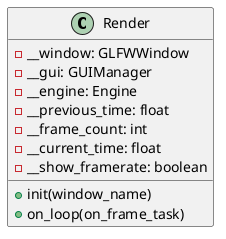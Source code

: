 @startuml
class Render {
    - __window: GLFWWindow
    - __gui: GUIManager
    - __engine: Engine
    - __previous_time: float
    - __frame_count: int
    - __current_time: float
    - __show_framerate: boolean

    + init(window_name)
    + on_loop(on_frame_task)
}
@enduml